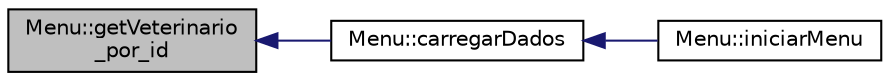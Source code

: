 digraph "Menu::getVeterinario_por_id"
{
  edge [fontname="Helvetica",fontsize="10",labelfontname="Helvetica",labelfontsize="10"];
  node [fontname="Helvetica",fontsize="10",shape=record];
  rankdir="LR";
  Node31 [label="Menu::getVeterinario\l_por_id",height=0.2,width=0.4,color="black", fillcolor="grey75", style="filled", fontcolor="black"];
  Node31 -> Node32 [dir="back",color="midnightblue",fontsize="10",style="solid",fontname="Helvetica"];
  Node32 [label="Menu::carregarDados",height=0.2,width=0.4,color="black", fillcolor="white", style="filled",URL="$class_menu.html#ada7d1c6e294b8c0fb5be4834ecc9e408",tooltip="carrega o menu de opções "];
  Node32 -> Node33 [dir="back",color="midnightblue",fontsize="10",style="solid",fontname="Helvetica"];
  Node33 [label="Menu::iniciarMenu",height=0.2,width=0.4,color="black", fillcolor="white", style="filled",URL="$class_menu.html#ae05c2f7fddf96ef9b612ee4c4bf12fcf",tooltip="inicializa o menu do sistema "];
}
